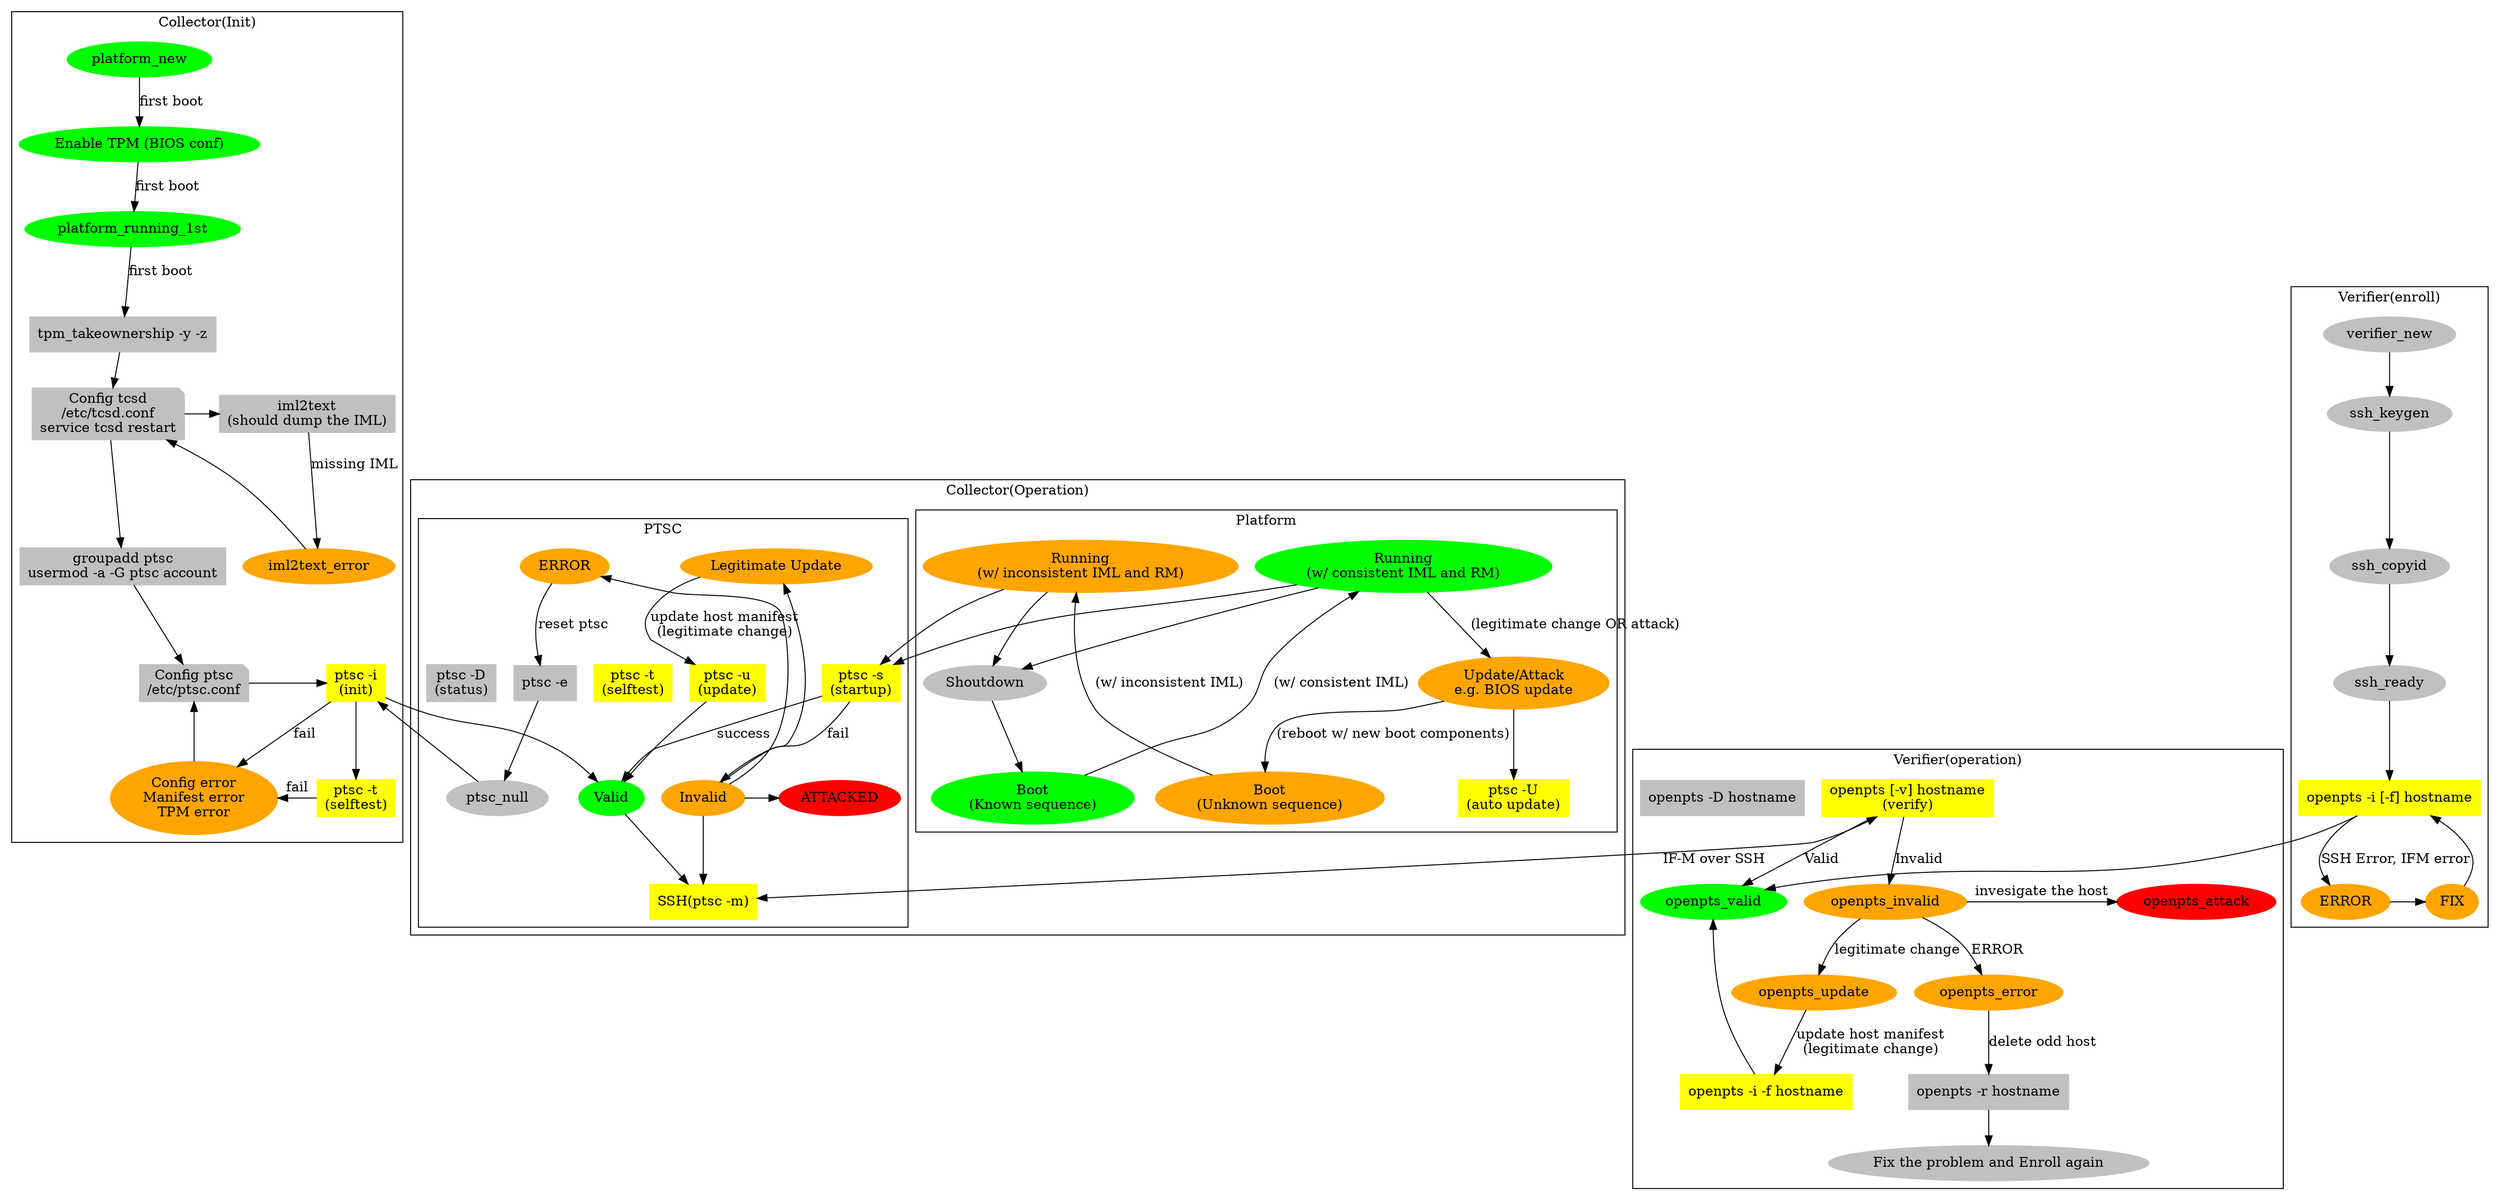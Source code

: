 /*
digraph O {

	subgraph cluster_0 {
		style=filled;
		color=lightgrey;
		node [style=filled,color=white];
		a0 -> a1 -> a2 -> a3;
		label = "process #1";
	}

	subgraph cluster_1 {
		node [style=filled];
		b0 -> b1 -> b2 -> b3;
		label = "process #2";
		color=blue
	}
	//start -> a0;
	//start -> b0;
	a1 -> b3;
	b2 -> a3;
	a3 -> a0;
	//a3 -> end;
	//b3 -> end;

	//start [shape=Mdiamond];
	//end [shape=Msquare];
}
*/



digraph OpenPTS {
  subgraph cluster_0 {
    label="Collector(Init)"
    node [style=filled, color=gray]

    // Platform states
    platform_new [color=green]
    platform_boot_bios [label="Enable TPM (BIOS conf)",color=green]
    platform_running_1st [color=green]

    // TPM state
    tpm_takeownership[label="tpm_takeownership -y -z",shape=box]

    tss_config [label="Config tcsd\n/etc/tcsd.conf\nservice tcsd restart",shape=note]
    iml2text [label="iml2text\n(should dump the IML)",shape=box]
    iml2text_error [color=orange]

    // PTSC states
    ptsc_error_config [color=orange, label="Config error\nManifest error\nTPM error"]

    // PTSC actions
    group_config  [label="groupadd ptsc\nusermod -a -G ptsc account",shape=box]
    ptsc_config [label="Config ptsc\n/etc/ptsc.conf",shape=note]
    ptsc_init [label="ptsc -i\n(init)", color=yellow,shape=box]
    ptsc_selftest0 [label="ptsc -t\n(selftest)", color=yellow,shape=box]

    // Transitions
    platform_new -> platform_boot_bios [label="first boot"]
    platform_boot_bios -> platform_running_1st [label="first boot"]
    platform_running_1st -> tpm_takeownership [label="first boot"]
    tpm_takeownership -> tss_config
    tss_config -> group_config

    tss_config -> iml2text
    iml2text -> iml2text_error [label="missing IML"]
    iml2text_error -> tss_config

    {rank=same; tss_config; iml2text;}

    group_config -> ptsc_config


    ptsc_config -> ptsc_init
    ptsc_init -> ptsc_error_config [label="fail"]
    ptsc_error_config -> ptsc_config
    ptsc_init -> ptsc_selftest0
    ptsc_selftest0 -> ptsc_error_config [label="fail"]

    {rank=same; ptsc_config; ptsc_init;}
    {rank=same; ptsc_selftest0; ptsc_error_config;}
  }



  subgraph cluster_1 {
    label="Collector(Operation)"
    node [style=filled, color=gray]


    subgraph cluster_4 {
        label="Platform"
        // Platform states
        platform_running [label="Running\n(w/ consistent IML and RM)",color=green]
        platform_update [label="Update/Attack\ne.g. BIOS update",color=orange]
        platform_update_running [label="Running\n(w/ inconsistent IML and RM)",color=orange]
        platform_update_boot [label="Boot\n(Unknown sequence)",color=orange]
        platform_shoutdown [label="Shoutdown"]
        platform_boot [label="Boot\n(Known sequence)",color=green]

        // Transitions
        platform_running -> platform_shoutdown
        platform_shoutdown -> platform_boot
        platform_boot -> platform_running [label="(w/ consistent IML)"]

        platform_running -> platform_update [label="(legitimate change OR attack)"]
        platform_update -> platform_update_boot [label="(reboot w/ new boot components)"]
        platform_update_boot -> platform_update_running [label="(w/ inconsistent IML)"]
        platform_update_running -> platform_shoutdown

        platform_update -> ptsc_autoupdate

    {rank=same; platform_boot; platform_update_boot;}
    {rank=same; platform_running; platform_update_running;}

    }

    subgraph cluster_5 {
        label="PTSC"
        // PTSC states
        ptsc_null
        ptsc_valid   [label="Valid",color=green]
        ptsc_invalid [label="Invalid",color=orange]
        ptsc_error   [label="ERROR",color=orange]
        ptsc_attack  [label="ATTACKED",color=red]
        ptsc_s_update [label="Legitimate Update",color=orange]

        // PTSC actions
        ptsc_selftest [label="ptsc -t\n(selftest)", color=yellow,shape=box]
        ptsc_startup [label="ptsc -s\n(startup)", color=yellow,shape=box]
        ptsc_display [label="ptsc -D\n(status)",shape=box]
        ptsc_update [label="ptsc -u\n(update)", color=yellow,shape=box]
        ptsc_autoupdate [label="ptsc -U\n(auto update)", color=yellow,shape=box]
        ptsc_ifm [label="SSH(ptsc -m)", color=yellow,shape=box]
        ptsc_clear [label="ptsc -e",shape=box]


    {rank=same; ptsc_valid; ptsc_invalid;ptsc_attack;}
    {rank=same; ptsc_error; ptsc_s_update;}

    {rank=same; ptsc_startup; ptsc_update;ptsc_display; ptsc_selftest;}

    }



    platform_running -> ptsc_startup
    ptsc_startup -> ptsc_valid  [label="success"]

    platform_update_running -> ptsc_startup
    ptsc_startup -> ptsc_invalid [label="fail"]
    // ptsc_invalid -> ptsc_update [label="update host manifest\n(legitimate change)"]
    ptsc_update -> ptsc_valid

    //ptsc_valid -> ptsc_display;
    //ptsc_invalid -> ptsc_display;

    //ptsc_valid -> ptsc_selftest 

    //ptsc_valid -> ptsc_clear -> ptsc_null
    // ptsc_invalid -> ptsc_selftest 
    ptsc_invalid -> ptsc_s_update
    ptsc_invalid -> ptsc_error

    //ptsc_selftest -> ptsc_error
    //ptsc_selftest -> ptsc_s_update
    ptsc_s_update -> ptsc_update [label="update host manifest\n(legitimate change)"]
    ptsc_invalid -> ptsc_attack

    ptsc_error -> ptsc_clear [label="reset ptsc"]
    // ptsc_invalid -> ptsc_attack
    ptsc_clear -> ptsc_null

    ptsc_valid -> ptsc_ifm 
    ptsc_invalid -> ptsc_ifm 




  }

  subgraph cluster_2 {
    label="Verifier(enroll)"
    node [style=filled, color=gray]

    verifier_new
    ssh_keygen
    ssh_copyid
    ssh_ready

    verifier_new->ssh_keygen->ssh_copyid-> ssh_ready

    openpts_enroll  [label="openpts -i [-f] hostname", color=yellow,shape=box]
    openpts_enroll_error [label="ERROR",color=orange]
    openpts_enroll_fix  [label="FIX",color=orange]

    openpts_enroll -> openpts_enroll_error [label="SSH Error, IFM error"]
    openpts_enroll_error -> openpts_enroll_fix
    openpts_enroll_fix -> openpts_enroll

    {rank=same; openpts_enroll_error; openpts_enroll_fix;}
  }

  subgraph cluster_3 {
    label="Verifier(operation)"
    node [style=filled, color=gray]

    openpts_verify  [label="openpts [-v] hostname\n(verify)", color=yellow,shape=box]
    openpts_remove  [label="openpts -r hostname",shape=box]
    openpts_display [label="openpts -D hostname",shape=box]
    openpts_enroll_force [label="openpts -i -f hostname", color=yellow,shape=box]

    openpts_valid [color=green]
    openpts_invalid [color=orange]
    openpts_update [color=orange]
    openpts_error [color=orange]
    openpts_attack [color=red]
    openpts_null [label="Fix the problem and Enroll again"]

    ssh_ready -> openpts_enroll
    openpts_enroll -> openpts_valid
    //openpts_enroll -> openpts_enroll_force
    openpts_enroll_force -> openpts_valid


    //openpts_valid -> 
    openpts_remove -> openpts_null

    //openpts_valid -> openpts_display
    //openpts_valid -> openpts_display
    //openpts_null  -> openpts_display [label="empty"]

    openpts_verify -> openpts_valid   [label="Valid"]
    openpts_verify -> openpts_invalid  [label="Invalid"]
    openpts_invalid -> openpts_error  [label="ERROR"]
    openpts_invalid -> openpts_update [label="legitimate change"]
    openpts_update  -> openpts_enroll_force [label="update host manifest\n(legitimate change)"]
    openpts_invalid -> openpts_attack [label="invesigate the host"]
    openpts_error -> openpts_remove [label="delete odd host"]
    //openpts_remove -> openpts_null

    //openpts_null -> openpts_enroll
    //openpts_null -> openpts_verify  [label="ERROR"]

     {rank=same; openpts_verify; openpts_display;}
     {rank=same; openpts_valid; openpts_invalid; openpts_attack;}
     {rank=same; openpts_remove; openpts_enroll_force;}
  }

  // 0<->1
  ptsc_init -> ptsc_valid
  ptsc_null -> ptsc_init

  //NG {rank=same2; platform_running_1st; platform_running;}

  openpts_verify -> ptsc_ifm [label="IF-M over SSH",dir=both]

}



